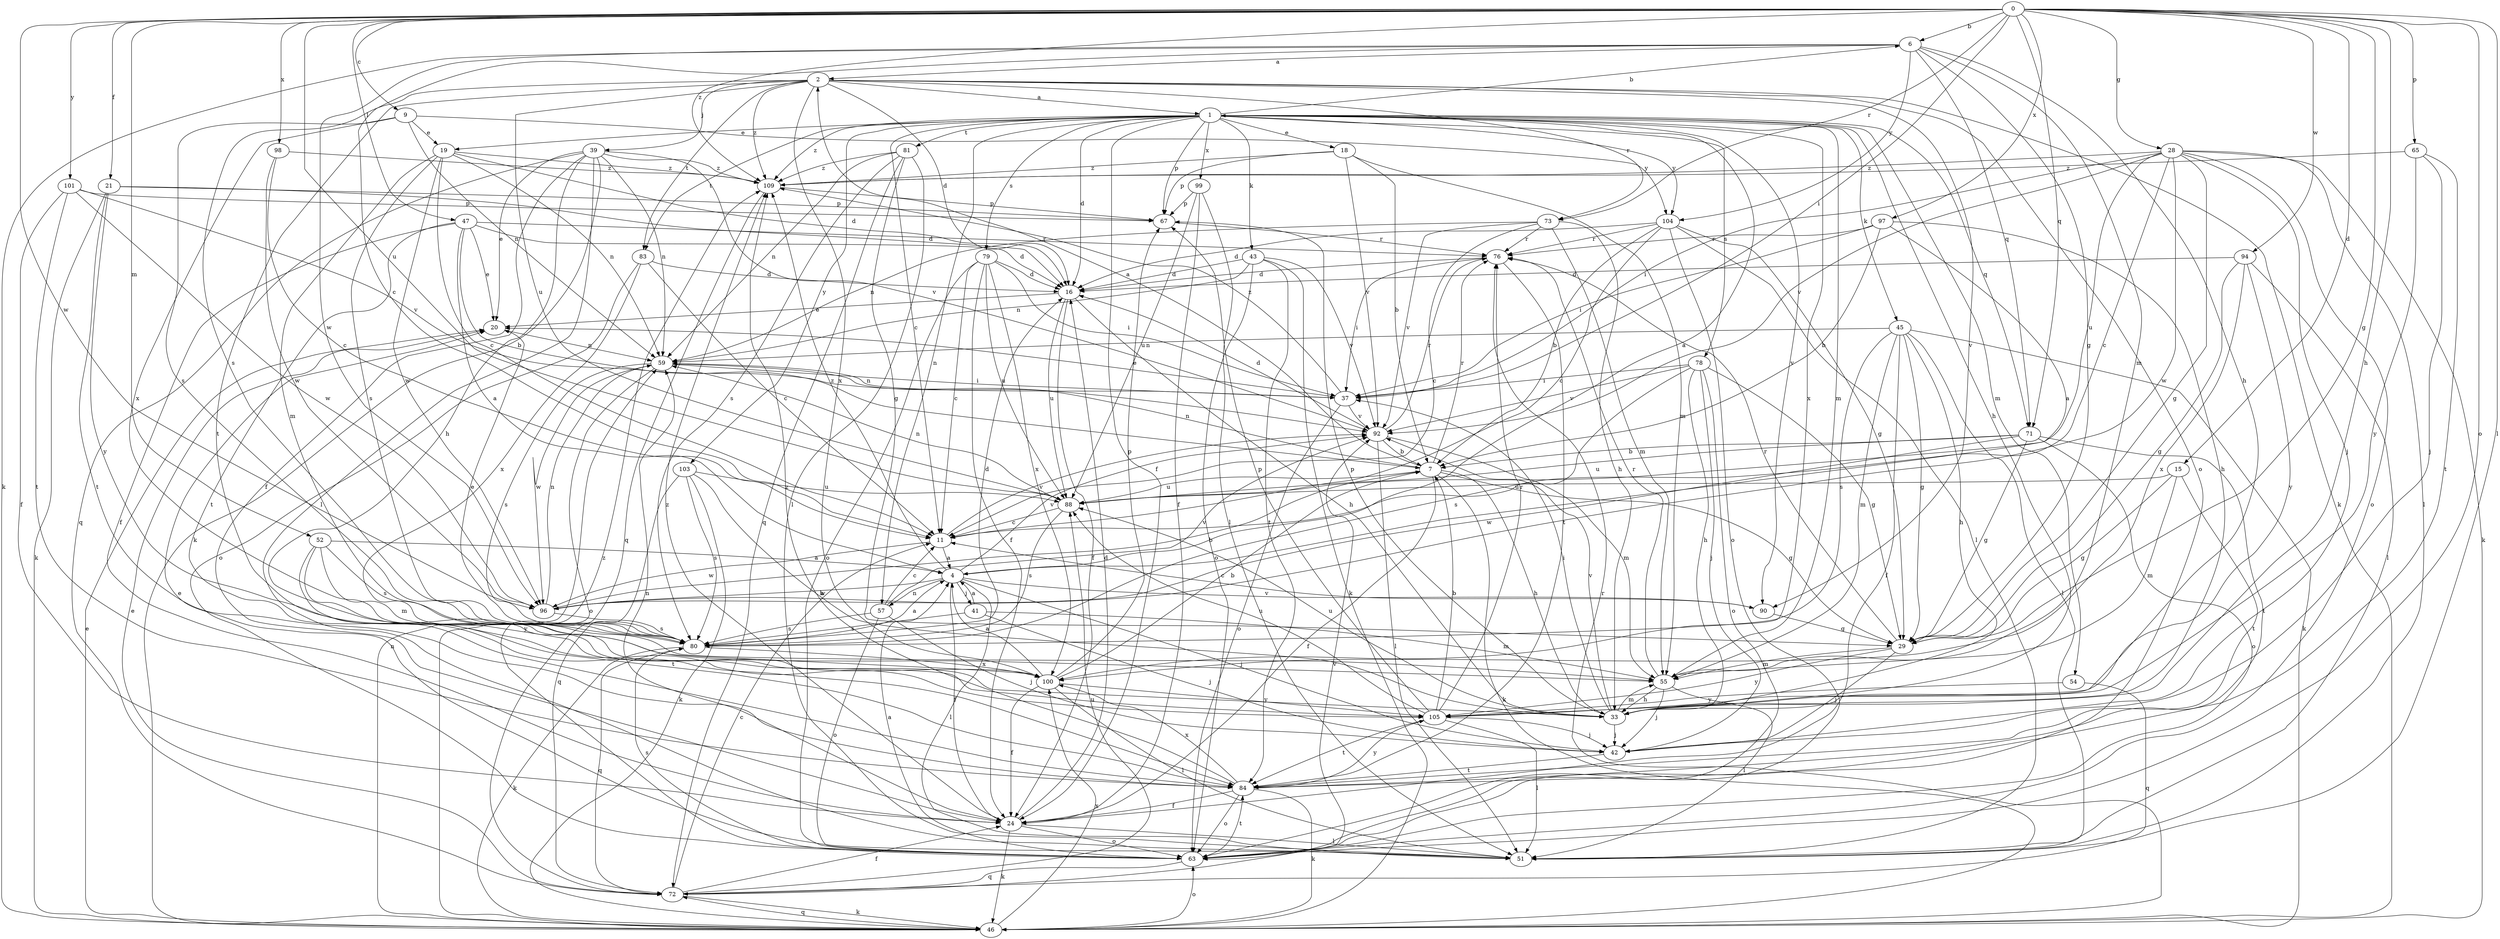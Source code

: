 strict digraph  {
0;
1;
2;
4;
6;
7;
9;
11;
15;
16;
18;
19;
20;
21;
24;
28;
29;
33;
37;
39;
41;
42;
43;
45;
46;
47;
51;
52;
54;
55;
57;
59;
63;
65;
67;
71;
72;
73;
76;
78;
79;
80;
81;
83;
84;
88;
90;
92;
94;
96;
97;
98;
99;
100;
101;
103;
104;
105;
109;
0 -> 6  [label=b];
0 -> 9  [label=c];
0 -> 15  [label=d];
0 -> 21  [label=f];
0 -> 28  [label=g];
0 -> 29  [label=g];
0 -> 33  [label=h];
0 -> 37  [label=i];
0 -> 47  [label=l];
0 -> 51  [label=l];
0 -> 52  [label=m];
0 -> 63  [label=o];
0 -> 65  [label=p];
0 -> 71  [label=q];
0 -> 73  [label=r];
0 -> 88  [label=u];
0 -> 94  [label=w];
0 -> 96  [label=w];
0 -> 97  [label=x];
0 -> 98  [label=x];
0 -> 101  [label=y];
0 -> 109  [label=z];
1 -> 6  [label=b];
1 -> 11  [label=c];
1 -> 16  [label=d];
1 -> 18  [label=e];
1 -> 19  [label=e];
1 -> 24  [label=f];
1 -> 33  [label=h];
1 -> 43  [label=k];
1 -> 45  [label=k];
1 -> 54  [label=m];
1 -> 55  [label=m];
1 -> 57  [label=n];
1 -> 67  [label=p];
1 -> 71  [label=q];
1 -> 78  [label=s];
1 -> 79  [label=s];
1 -> 81  [label=t];
1 -> 83  [label=t];
1 -> 90  [label=v];
1 -> 99  [label=x];
1 -> 100  [label=x];
1 -> 103  [label=y];
1 -> 104  [label=y];
1 -> 109  [label=z];
2 -> 1  [label=a];
2 -> 16  [label=d];
2 -> 39  [label=j];
2 -> 46  [label=k];
2 -> 63  [label=o];
2 -> 73  [label=r];
2 -> 80  [label=s];
2 -> 83  [label=t];
2 -> 84  [label=t];
2 -> 88  [label=u];
2 -> 90  [label=v];
2 -> 100  [label=x];
2 -> 109  [label=z];
4 -> 1  [label=a];
4 -> 24  [label=f];
4 -> 41  [label=j];
4 -> 42  [label=j];
4 -> 51  [label=l];
4 -> 57  [label=n];
4 -> 90  [label=v];
4 -> 92  [label=v];
4 -> 96  [label=w];
4 -> 109  [label=z];
6 -> 2  [label=a];
6 -> 11  [label=c];
6 -> 29  [label=g];
6 -> 33  [label=h];
6 -> 46  [label=k];
6 -> 55  [label=m];
6 -> 71  [label=q];
6 -> 96  [label=w];
6 -> 104  [label=y];
7 -> 2  [label=a];
7 -> 24  [label=f];
7 -> 29  [label=g];
7 -> 33  [label=h];
7 -> 46  [label=k];
7 -> 59  [label=n];
7 -> 76  [label=r];
7 -> 88  [label=u];
9 -> 19  [label=e];
9 -> 59  [label=n];
9 -> 80  [label=s];
9 -> 100  [label=x];
9 -> 104  [label=y];
11 -> 4  [label=a];
11 -> 92  [label=v];
11 -> 96  [label=w];
15 -> 29  [label=g];
15 -> 55  [label=m];
15 -> 84  [label=t];
15 -> 88  [label=u];
16 -> 20  [label=e];
16 -> 24  [label=f];
16 -> 33  [label=h];
16 -> 88  [label=u];
18 -> 7  [label=b];
18 -> 55  [label=m];
18 -> 67  [label=p];
18 -> 92  [label=v];
18 -> 109  [label=z];
19 -> 11  [label=c];
19 -> 16  [label=d];
19 -> 55  [label=m];
19 -> 59  [label=n];
19 -> 80  [label=s];
19 -> 96  [label=w];
19 -> 109  [label=z];
20 -> 59  [label=n];
21 -> 16  [label=d];
21 -> 46  [label=k];
21 -> 67  [label=p];
21 -> 84  [label=t];
21 -> 105  [label=y];
24 -> 16  [label=d];
24 -> 46  [label=k];
24 -> 51  [label=l];
24 -> 59  [label=n];
24 -> 63  [label=o];
24 -> 109  [label=z];
28 -> 11  [label=c];
28 -> 29  [label=g];
28 -> 37  [label=i];
28 -> 42  [label=j];
28 -> 46  [label=k];
28 -> 51  [label=l];
28 -> 63  [label=o];
28 -> 88  [label=u];
28 -> 92  [label=v];
28 -> 96  [label=w];
28 -> 109  [label=z];
29 -> 42  [label=j];
29 -> 55  [label=m];
29 -> 76  [label=r];
29 -> 105  [label=y];
33 -> 37  [label=i];
33 -> 42  [label=j];
33 -> 55  [label=m];
33 -> 67  [label=p];
33 -> 88  [label=u];
33 -> 92  [label=v];
37 -> 20  [label=e];
37 -> 59  [label=n];
37 -> 63  [label=o];
37 -> 92  [label=v];
37 -> 109  [label=z];
39 -> 20  [label=e];
39 -> 24  [label=f];
39 -> 33  [label=h];
39 -> 46  [label=k];
39 -> 51  [label=l];
39 -> 59  [label=n];
39 -> 72  [label=q];
39 -> 92  [label=v];
39 -> 109  [label=z];
41 -> 4  [label=a];
41 -> 42  [label=j];
41 -> 55  [label=m];
41 -> 80  [label=s];
42 -> 84  [label=t];
43 -> 16  [label=d];
43 -> 46  [label=k];
43 -> 59  [label=n];
43 -> 63  [label=o];
43 -> 84  [label=t];
43 -> 92  [label=v];
45 -> 24  [label=f];
45 -> 29  [label=g];
45 -> 33  [label=h];
45 -> 46  [label=k];
45 -> 51  [label=l];
45 -> 55  [label=m];
45 -> 59  [label=n];
45 -> 80  [label=s];
46 -> 20  [label=e];
46 -> 59  [label=n];
46 -> 63  [label=o];
46 -> 72  [label=q];
46 -> 76  [label=r];
46 -> 100  [label=x];
46 -> 109  [label=z];
47 -> 4  [label=a];
47 -> 7  [label=b];
47 -> 16  [label=d];
47 -> 20  [label=e];
47 -> 24  [label=f];
47 -> 76  [label=r];
47 -> 84  [label=t];
51 -> 20  [label=e];
52 -> 4  [label=a];
52 -> 55  [label=m];
52 -> 80  [label=s];
52 -> 84  [label=t];
52 -> 105  [label=y];
54 -> 72  [label=q];
54 -> 105  [label=y];
55 -> 33  [label=h];
55 -> 42  [label=j];
55 -> 51  [label=l];
55 -> 76  [label=r];
57 -> 11  [label=c];
57 -> 42  [label=j];
57 -> 63  [label=o];
57 -> 80  [label=s];
57 -> 92  [label=v];
59 -> 37  [label=i];
59 -> 63  [label=o];
59 -> 80  [label=s];
59 -> 96  [label=w];
63 -> 4  [label=a];
63 -> 72  [label=q];
63 -> 80  [label=s];
63 -> 84  [label=t];
65 -> 42  [label=j];
65 -> 84  [label=t];
65 -> 105  [label=y];
65 -> 109  [label=z];
67 -> 76  [label=r];
71 -> 7  [label=b];
71 -> 29  [label=g];
71 -> 63  [label=o];
71 -> 84  [label=t];
71 -> 88  [label=u];
71 -> 96  [label=w];
72 -> 11  [label=c];
72 -> 20  [label=e];
72 -> 24  [label=f];
72 -> 46  [label=k];
72 -> 88  [label=u];
72 -> 92  [label=v];
73 -> 11  [label=c];
73 -> 33  [label=h];
73 -> 55  [label=m];
73 -> 59  [label=n];
73 -> 76  [label=r];
73 -> 92  [label=v];
76 -> 16  [label=d];
76 -> 37  [label=i];
76 -> 84  [label=t];
78 -> 29  [label=g];
78 -> 33  [label=h];
78 -> 37  [label=i];
78 -> 42  [label=j];
78 -> 63  [label=o];
78 -> 80  [label=s];
78 -> 92  [label=v];
79 -> 11  [label=c];
79 -> 16  [label=d];
79 -> 24  [label=f];
79 -> 37  [label=i];
79 -> 63  [label=o];
79 -> 88  [label=u];
79 -> 100  [label=x];
80 -> 4  [label=a];
80 -> 16  [label=d];
80 -> 20  [label=e];
80 -> 46  [label=k];
80 -> 72  [label=q];
80 -> 100  [label=x];
81 -> 29  [label=g];
81 -> 51  [label=l];
81 -> 59  [label=n];
81 -> 72  [label=q];
81 -> 80  [label=s];
81 -> 109  [label=z];
83 -> 11  [label=c];
83 -> 16  [label=d];
83 -> 63  [label=o];
83 -> 100  [label=x];
84 -> 24  [label=f];
84 -> 46  [label=k];
84 -> 63  [label=o];
84 -> 100  [label=x];
84 -> 105  [label=y];
84 -> 109  [label=z];
88 -> 11  [label=c];
88 -> 59  [label=n];
88 -> 80  [label=s];
90 -> 11  [label=c];
90 -> 29  [label=g];
92 -> 7  [label=b];
92 -> 16  [label=d];
92 -> 51  [label=l];
92 -> 55  [label=m];
92 -> 76  [label=r];
94 -> 16  [label=d];
94 -> 29  [label=g];
94 -> 51  [label=l];
94 -> 100  [label=x];
94 -> 105  [label=y];
96 -> 7  [label=b];
96 -> 59  [label=n];
96 -> 80  [label=s];
97 -> 4  [label=a];
97 -> 7  [label=b];
97 -> 33  [label=h];
97 -> 37  [label=i];
97 -> 76  [label=r];
98 -> 11  [label=c];
98 -> 96  [label=w];
98 -> 109  [label=z];
99 -> 24  [label=f];
99 -> 51  [label=l];
99 -> 67  [label=p];
99 -> 88  [label=u];
100 -> 4  [label=a];
100 -> 7  [label=b];
100 -> 24  [label=f];
100 -> 51  [label=l];
100 -> 67  [label=p];
100 -> 105  [label=y];
101 -> 24  [label=f];
101 -> 67  [label=p];
101 -> 84  [label=t];
101 -> 92  [label=v];
101 -> 96  [label=w];
103 -> 33  [label=h];
103 -> 46  [label=k];
103 -> 72  [label=q];
103 -> 80  [label=s];
103 -> 88  [label=u];
104 -> 7  [label=b];
104 -> 11  [label=c];
104 -> 16  [label=d];
104 -> 29  [label=g];
104 -> 51  [label=l];
104 -> 63  [label=o];
104 -> 76  [label=r];
105 -> 7  [label=b];
105 -> 42  [label=j];
105 -> 51  [label=l];
105 -> 67  [label=p];
105 -> 76  [label=r];
105 -> 84  [label=t];
105 -> 88  [label=u];
109 -> 67  [label=p];
109 -> 72  [label=q];
}
